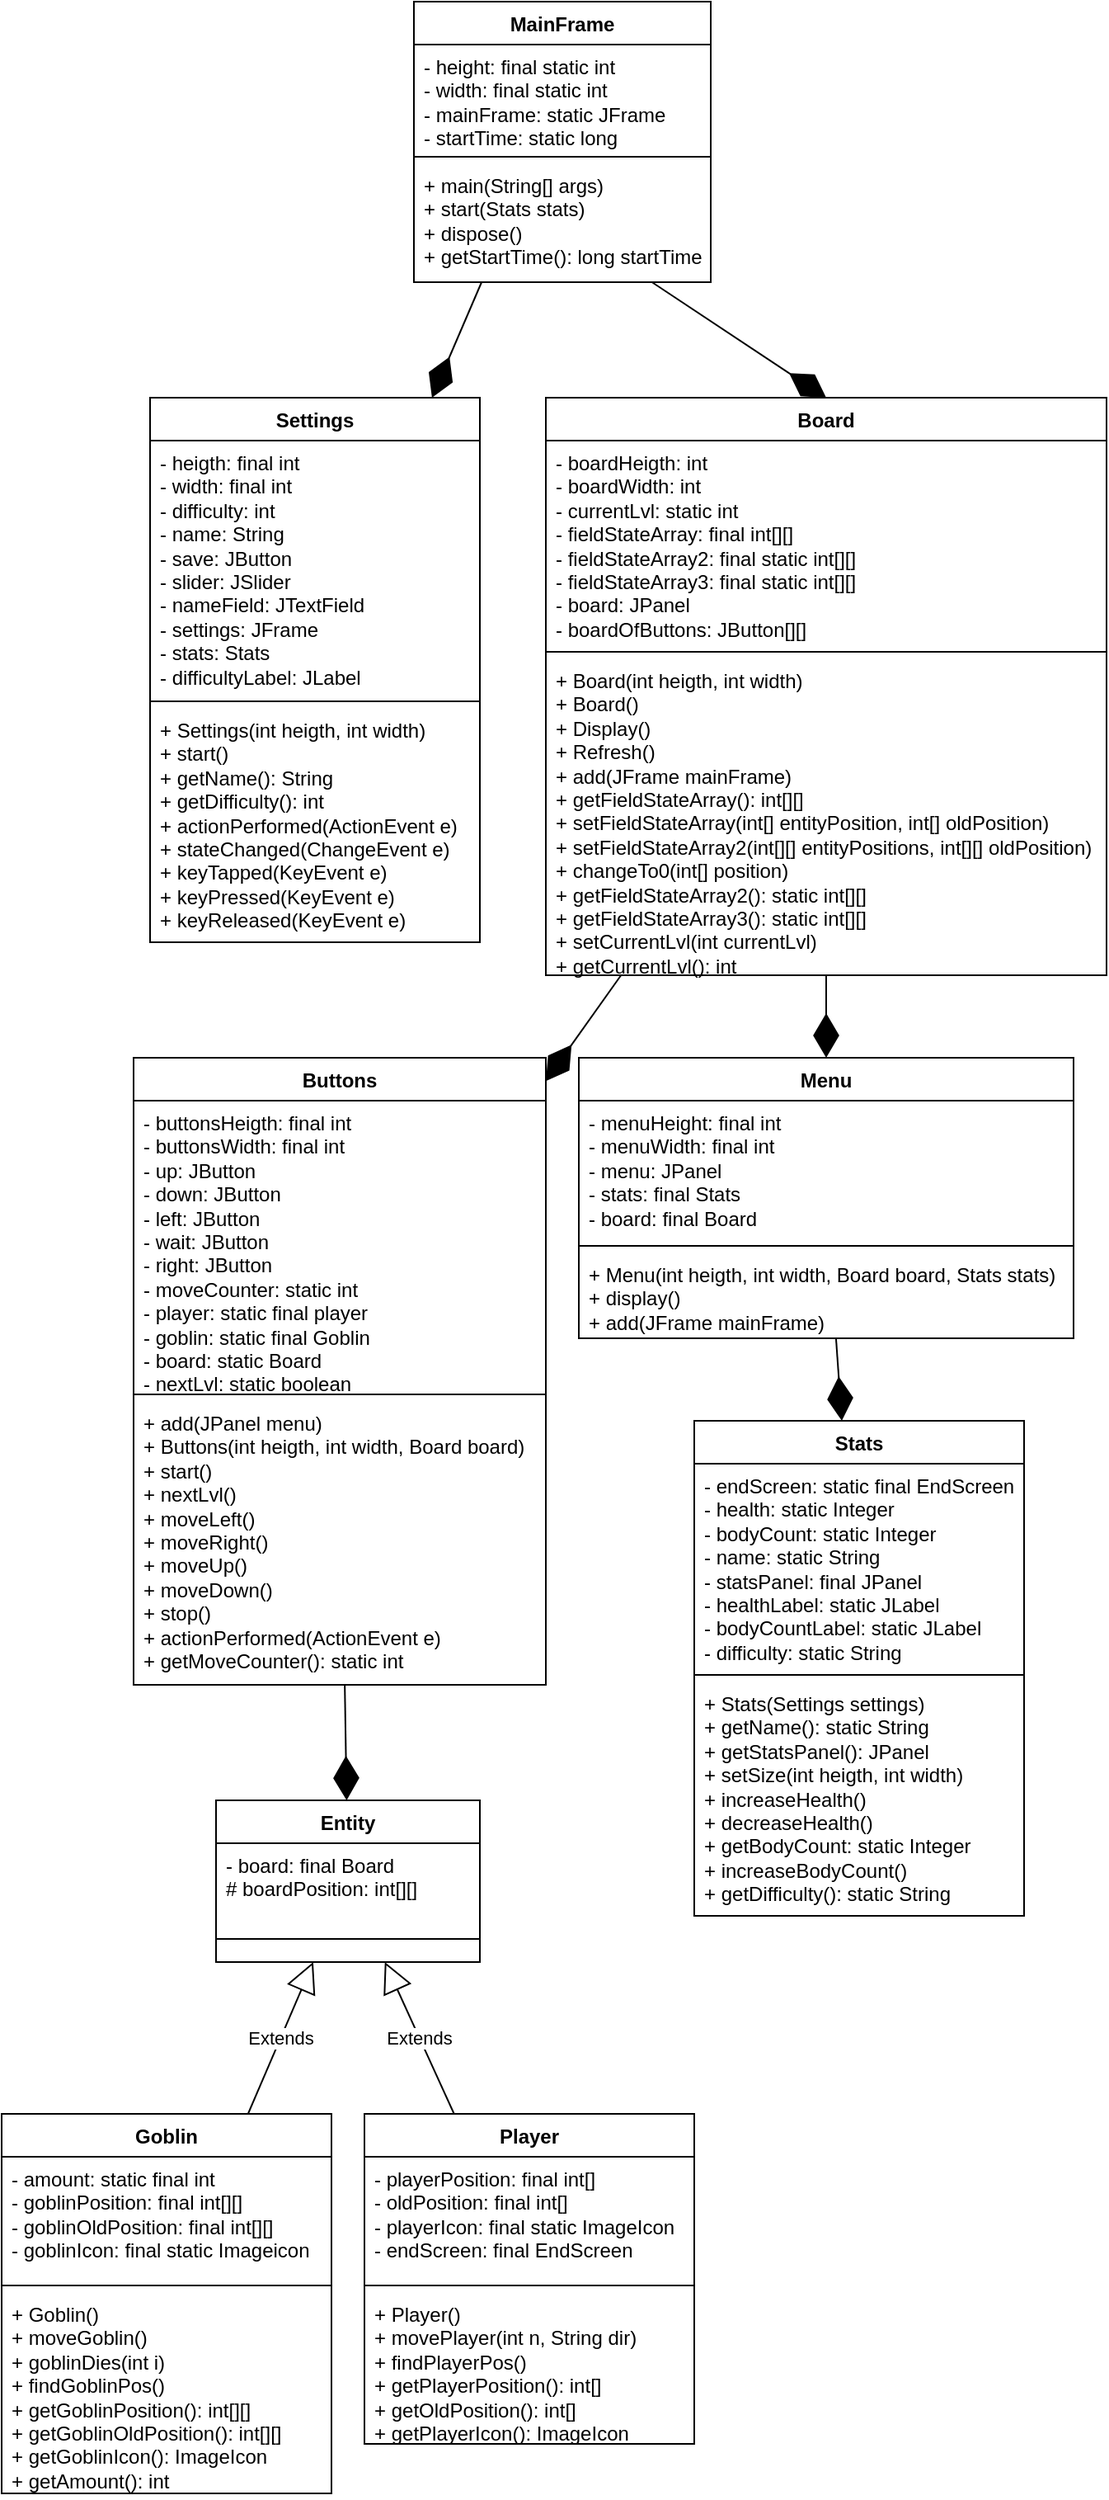 <mxfile version="21.3.2" type="github">
  <diagram id="C5RBs43oDa-KdzZeNtuy" name="Page-1">
    <mxGraphModel dx="1434" dy="916" grid="1" gridSize="10" guides="1" tooltips="1" connect="1" arrows="1" fold="1" page="1" pageScale="1" pageWidth="2339" pageHeight="3300" math="0" shadow="0">
      <root>
        <mxCell id="WIyWlLk6GJQsqaUBKTNV-0" />
        <mxCell id="WIyWlLk6GJQsqaUBKTNV-1" parent="WIyWlLk6GJQsqaUBKTNV-0" />
        <mxCell id="xqctljAPMphS5c5I9apy-0" value="Entity" style="swimlane;fontStyle=1;align=center;verticalAlign=top;childLayout=stackLayout;horizontal=1;startSize=26;horizontalStack=0;resizeParent=1;resizeParentMax=0;resizeLast=0;collapsible=1;marginBottom=0;whiteSpace=wrap;html=1;" vertex="1" parent="WIyWlLk6GJQsqaUBKTNV-1">
          <mxGeometry x="720" y="1330" width="160" height="98" as="geometry" />
        </mxCell>
        <mxCell id="xqctljAPMphS5c5I9apy-1" value="- board: final Board&lt;br&gt;# boardPosition: int[][]" style="text;strokeColor=none;fillColor=none;align=left;verticalAlign=top;spacingLeft=4;spacingRight=4;overflow=hidden;rotatable=0;points=[[0,0.5],[1,0.5]];portConstraint=eastwest;whiteSpace=wrap;html=1;" vertex="1" parent="xqctljAPMphS5c5I9apy-0">
          <mxGeometry y="26" width="160" height="44" as="geometry" />
        </mxCell>
        <mxCell id="xqctljAPMphS5c5I9apy-2" value="" style="line;strokeWidth=1;fillColor=none;align=left;verticalAlign=middle;spacingTop=-1;spacingLeft=3;spacingRight=3;rotatable=0;labelPosition=right;points=[];portConstraint=eastwest;strokeColor=inherit;" vertex="1" parent="xqctljAPMphS5c5I9apy-0">
          <mxGeometry y="70" width="160" height="28" as="geometry" />
        </mxCell>
        <mxCell id="xqctljAPMphS5c5I9apy-4" value="Goblin" style="swimlane;fontStyle=1;align=center;verticalAlign=top;childLayout=stackLayout;horizontal=1;startSize=26;horizontalStack=0;resizeParent=1;resizeParentMax=0;resizeLast=0;collapsible=1;marginBottom=0;whiteSpace=wrap;html=1;" vertex="1" parent="WIyWlLk6GJQsqaUBKTNV-1">
          <mxGeometry x="590" y="1520" width="200" height="230" as="geometry" />
        </mxCell>
        <mxCell id="xqctljAPMphS5c5I9apy-5" value="- amount: static final int&lt;br&gt;- goblinPosition: final int[][]&lt;br&gt;- goblinOldPosition: final int[][]&amp;nbsp;&lt;br&gt;- goblinIcon: final static Imageicon&lt;br&gt;" style="text;strokeColor=none;fillColor=none;align=left;verticalAlign=top;spacingLeft=4;spacingRight=4;overflow=hidden;rotatable=0;points=[[0,0.5],[1,0.5]];portConstraint=eastwest;whiteSpace=wrap;html=1;" vertex="1" parent="xqctljAPMphS5c5I9apy-4">
          <mxGeometry y="26" width="200" height="74" as="geometry" />
        </mxCell>
        <mxCell id="xqctljAPMphS5c5I9apy-6" value="" style="line;strokeWidth=1;fillColor=none;align=left;verticalAlign=middle;spacingTop=-1;spacingLeft=3;spacingRight=3;rotatable=0;labelPosition=right;points=[];portConstraint=eastwest;strokeColor=inherit;" vertex="1" parent="xqctljAPMphS5c5I9apy-4">
          <mxGeometry y="100" width="200" height="8" as="geometry" />
        </mxCell>
        <mxCell id="xqctljAPMphS5c5I9apy-7" value="+ Goblin()&lt;br&gt;+ moveGoblin()&lt;br&gt;+ goblinDies(int i)&lt;br&gt;+ findGoblinPos()&lt;br&gt;+ getGoblinPosition(): int[][]&lt;br&gt;+ getGoblinOldPosition(): int[][]&lt;br&gt;+ getGoblinIcon(): ImageIcon&lt;br&gt;+ getAmount(): int" style="text;strokeColor=none;fillColor=none;align=left;verticalAlign=top;spacingLeft=4;spacingRight=4;overflow=hidden;rotatable=0;points=[[0,0.5],[1,0.5]];portConstraint=eastwest;whiteSpace=wrap;html=1;" vertex="1" parent="xqctljAPMphS5c5I9apy-4">
          <mxGeometry y="108" width="200" height="122" as="geometry" />
        </mxCell>
        <mxCell id="xqctljAPMphS5c5I9apy-9" value="Player" style="swimlane;fontStyle=1;align=center;verticalAlign=top;childLayout=stackLayout;horizontal=1;startSize=26;horizontalStack=0;resizeParent=1;resizeParentMax=0;resizeLast=0;collapsible=1;marginBottom=0;whiteSpace=wrap;html=1;" vertex="1" parent="WIyWlLk6GJQsqaUBKTNV-1">
          <mxGeometry x="810" y="1520" width="200" height="200" as="geometry" />
        </mxCell>
        <mxCell id="xqctljAPMphS5c5I9apy-10" value="- playerPosition: final int[]&lt;br&gt;- oldPosition: final int[]&lt;br&gt;- playerIcon: final static ImageIcon&lt;br&gt;- endScreen: final EndScreen&lt;br&gt;" style="text;strokeColor=none;fillColor=none;align=left;verticalAlign=top;spacingLeft=4;spacingRight=4;overflow=hidden;rotatable=0;points=[[0,0.5],[1,0.5]];portConstraint=eastwest;whiteSpace=wrap;html=1;" vertex="1" parent="xqctljAPMphS5c5I9apy-9">
          <mxGeometry y="26" width="200" height="74" as="geometry" />
        </mxCell>
        <mxCell id="xqctljAPMphS5c5I9apy-11" value="" style="line;strokeWidth=1;fillColor=none;align=left;verticalAlign=middle;spacingTop=-1;spacingLeft=3;spacingRight=3;rotatable=0;labelPosition=right;points=[];portConstraint=eastwest;strokeColor=inherit;" vertex="1" parent="xqctljAPMphS5c5I9apy-9">
          <mxGeometry y="100" width="200" height="8" as="geometry" />
        </mxCell>
        <mxCell id="xqctljAPMphS5c5I9apy-12" value="+ Player()&lt;br&gt;+ movePlayer(int n, String dir)&lt;br&gt;+ findPlayerPos()&lt;br&gt;+ getPlayerPosition(): int[]&lt;br&gt;+ getOldPosition(): int[]&lt;br&gt;+ getPlayerIcon(): ImageIcon" style="text;strokeColor=none;fillColor=none;align=left;verticalAlign=top;spacingLeft=4;spacingRight=4;overflow=hidden;rotatable=0;points=[[0,0.5],[1,0.5]];portConstraint=eastwest;whiteSpace=wrap;html=1;" vertex="1" parent="xqctljAPMphS5c5I9apy-9">
          <mxGeometry y="108" width="200" height="92" as="geometry" />
        </mxCell>
        <mxCell id="xqctljAPMphS5c5I9apy-14" value="MainFrame" style="swimlane;fontStyle=1;align=center;verticalAlign=top;childLayout=stackLayout;horizontal=1;startSize=26;horizontalStack=0;resizeParent=1;resizeParentMax=0;resizeLast=0;collapsible=1;marginBottom=0;whiteSpace=wrap;html=1;" vertex="1" parent="WIyWlLk6GJQsqaUBKTNV-1">
          <mxGeometry x="840" y="240" width="180" height="170" as="geometry" />
        </mxCell>
        <mxCell id="xqctljAPMphS5c5I9apy-15" value="- height: final static int&lt;br&gt;- width: final static int&lt;br&gt;- mainFrame: static JFrame&lt;br&gt;- startTime: static long" style="text;strokeColor=none;fillColor=none;align=left;verticalAlign=top;spacingLeft=4;spacingRight=4;overflow=hidden;rotatable=0;points=[[0,0.5],[1,0.5]];portConstraint=eastwest;whiteSpace=wrap;html=1;" vertex="1" parent="xqctljAPMphS5c5I9apy-14">
          <mxGeometry y="26" width="180" height="64" as="geometry" />
        </mxCell>
        <mxCell id="xqctljAPMphS5c5I9apy-16" value="" style="line;strokeWidth=1;fillColor=none;align=left;verticalAlign=middle;spacingTop=-1;spacingLeft=3;spacingRight=3;rotatable=0;labelPosition=right;points=[];portConstraint=eastwest;strokeColor=inherit;" vertex="1" parent="xqctljAPMphS5c5I9apy-14">
          <mxGeometry y="90" width="180" height="8" as="geometry" />
        </mxCell>
        <mxCell id="xqctljAPMphS5c5I9apy-17" value="+ main(String[] args)&lt;br&gt;+ start(Stats stats)&lt;br&gt;+ dispose()&lt;br&gt;+ getStartTime(): long startTime" style="text;strokeColor=none;fillColor=none;align=left;verticalAlign=top;spacingLeft=4;spacingRight=4;overflow=hidden;rotatable=0;points=[[0,0.5],[1,0.5]];portConstraint=eastwest;whiteSpace=wrap;html=1;" vertex="1" parent="xqctljAPMphS5c5I9apy-14">
          <mxGeometry y="98" width="180" height="72" as="geometry" />
        </mxCell>
        <mxCell id="xqctljAPMphS5c5I9apy-18" value="Settings" style="swimlane;fontStyle=1;align=center;verticalAlign=top;childLayout=stackLayout;horizontal=1;startSize=26;horizontalStack=0;resizeParent=1;resizeParentMax=0;resizeLast=0;collapsible=1;marginBottom=0;whiteSpace=wrap;html=1;" vertex="1" parent="WIyWlLk6GJQsqaUBKTNV-1">
          <mxGeometry x="680" y="480" width="200" height="330" as="geometry" />
        </mxCell>
        <mxCell id="xqctljAPMphS5c5I9apy-19" value="- heigth: final int&lt;br&gt;- width: final int&lt;br&gt;- difficulty: int&lt;br&gt;- name: String&lt;br&gt;- save: JButton&lt;br&gt;- slider: JSlider&lt;br&gt;- nameField: JTextField&lt;br&gt;- settings: JFrame&lt;br&gt;- stats: Stats&lt;br&gt;- difficultyLabel: JLabel" style="text;strokeColor=none;fillColor=none;align=left;verticalAlign=top;spacingLeft=4;spacingRight=4;overflow=hidden;rotatable=0;points=[[0,0.5],[1,0.5]];portConstraint=eastwest;whiteSpace=wrap;html=1;" vertex="1" parent="xqctljAPMphS5c5I9apy-18">
          <mxGeometry y="26" width="200" height="154" as="geometry" />
        </mxCell>
        <mxCell id="xqctljAPMphS5c5I9apy-20" value="" style="line;strokeWidth=1;fillColor=none;align=left;verticalAlign=middle;spacingTop=-1;spacingLeft=3;spacingRight=3;rotatable=0;labelPosition=right;points=[];portConstraint=eastwest;strokeColor=inherit;" vertex="1" parent="xqctljAPMphS5c5I9apy-18">
          <mxGeometry y="180" width="200" height="8" as="geometry" />
        </mxCell>
        <mxCell id="xqctljAPMphS5c5I9apy-21" value="+ Settings(int heigth, int width)&lt;br&gt;+ start()&lt;br&gt;+ getName(): String&lt;br&gt;+ getDifficulty(): int&lt;br&gt;+ actionPerformed(ActionEvent e)&lt;br&gt;+ stateChanged(ChangeEvent e)&lt;br&gt;+ keyTapped(KeyEvent e)&lt;br&gt;+ keyPressed(KeyEvent e)&lt;br&gt;+ keyReleased(KeyEvent e)" style="text;strokeColor=none;fillColor=none;align=left;verticalAlign=top;spacingLeft=4;spacingRight=4;overflow=hidden;rotatable=0;points=[[0,0.5],[1,0.5]];portConstraint=eastwest;whiteSpace=wrap;html=1;" vertex="1" parent="xqctljAPMphS5c5I9apy-18">
          <mxGeometry y="188" width="200" height="142" as="geometry" />
        </mxCell>
        <mxCell id="xqctljAPMphS5c5I9apy-23" value="Board" style="swimlane;fontStyle=1;align=center;verticalAlign=top;childLayout=stackLayout;horizontal=1;startSize=26;horizontalStack=0;resizeParent=1;resizeParentMax=0;resizeLast=0;collapsible=1;marginBottom=0;whiteSpace=wrap;html=1;" vertex="1" parent="WIyWlLk6GJQsqaUBKTNV-1">
          <mxGeometry x="920" y="480" width="340" height="350" as="geometry" />
        </mxCell>
        <mxCell id="xqctljAPMphS5c5I9apy-24" value="- boardHeigth: int&lt;br&gt;- boardWidth: int&lt;br&gt;- currentLvl: static int&lt;br&gt;- fieldStateArray: final int[][]&lt;br&gt;- fieldStateArray2: final static int[][]&lt;br&gt;- fieldStateArray3: final static int[][]&lt;br&gt;- board: JPanel&lt;br&gt;- boardOfButtons: JButton[][]" style="text;strokeColor=none;fillColor=none;align=left;verticalAlign=top;spacingLeft=4;spacingRight=4;overflow=hidden;rotatable=0;points=[[0,0.5],[1,0.5]];portConstraint=eastwest;whiteSpace=wrap;html=1;" vertex="1" parent="xqctljAPMphS5c5I9apy-23">
          <mxGeometry y="26" width="340" height="124" as="geometry" />
        </mxCell>
        <mxCell id="xqctljAPMphS5c5I9apy-25" value="" style="line;strokeWidth=1;fillColor=none;align=left;verticalAlign=middle;spacingTop=-1;spacingLeft=3;spacingRight=3;rotatable=0;labelPosition=right;points=[];portConstraint=eastwest;strokeColor=inherit;" vertex="1" parent="xqctljAPMphS5c5I9apy-23">
          <mxGeometry y="150" width="340" height="8" as="geometry" />
        </mxCell>
        <mxCell id="xqctljAPMphS5c5I9apy-26" value="+&amp;nbsp;Board(int heigth, int width)&lt;br&gt;+ Board()&lt;br&gt;+ Display()&lt;br&gt;+ Refresh()&lt;br&gt;+ add(JFrame mainFrame)&lt;br&gt;+ getFieldStateArray(): int[][]&lt;br&gt;+ setFieldStateArray(int[] entityPosition, int[] oldPosition)&lt;br&gt;+ setFieldStateArray2(int[][] entityPositions, int[][] oldPosition)&lt;br&gt;+ changeTo0(int[] position)&lt;br&gt;+ getFieldStateArray2(): static int[][]&lt;br&gt;+ getFieldStateArray3(): static int[][]&lt;br&gt;+ setCurrentLvl(int currentLvl)&lt;br&gt;+ getCurrentLvl(): int" style="text;strokeColor=none;fillColor=none;align=left;verticalAlign=top;spacingLeft=4;spacingRight=4;overflow=hidden;rotatable=0;points=[[0,0.5],[1,0.5]];portConstraint=eastwest;whiteSpace=wrap;html=1;" vertex="1" parent="xqctljAPMphS5c5I9apy-23">
          <mxGeometry y="158" width="340" height="192" as="geometry" />
        </mxCell>
        <mxCell id="xqctljAPMphS5c5I9apy-27" value="" style="endArrow=diamondThin;endFill=1;endSize=24;html=1;rounded=0;entryX=0.5;entryY=0;entryDx=0;entryDy=0;" edge="1" parent="WIyWlLk6GJQsqaUBKTNV-1" source="xqctljAPMphS5c5I9apy-17" target="xqctljAPMphS5c5I9apy-23">
          <mxGeometry width="160" relative="1" as="geometry">
            <mxPoint x="780" y="570" as="sourcePoint" />
            <mxPoint x="940" y="570" as="targetPoint" />
          </mxGeometry>
        </mxCell>
        <mxCell id="xqctljAPMphS5c5I9apy-28" value="" style="endArrow=diamondThin;endFill=1;endSize=24;html=1;rounded=0;exitX=0.228;exitY=1;exitDx=0;exitDy=0;exitPerimeter=0;" edge="1" parent="WIyWlLk6GJQsqaUBKTNV-1" source="xqctljAPMphS5c5I9apy-17" target="xqctljAPMphS5c5I9apy-18">
          <mxGeometry width="160" relative="1" as="geometry">
            <mxPoint x="780" y="570" as="sourcePoint" />
            <mxPoint x="940" y="570" as="targetPoint" />
          </mxGeometry>
        </mxCell>
        <mxCell id="xqctljAPMphS5c5I9apy-29" value="" style="endArrow=diamondThin;endFill=1;endSize=24;html=1;rounded=0;" edge="1" parent="WIyWlLk6GJQsqaUBKTNV-1" source="xqctljAPMphS5c5I9apy-34" target="xqctljAPMphS5c5I9apy-0">
          <mxGeometry width="160" relative="1" as="geometry">
            <mxPoint x="780" y="770" as="sourcePoint" />
            <mxPoint x="940" y="770" as="targetPoint" />
          </mxGeometry>
        </mxCell>
        <mxCell id="xqctljAPMphS5c5I9apy-32" value="Extends" style="endArrow=block;endSize=16;endFill=0;html=1;rounded=0;" edge="1" parent="WIyWlLk6GJQsqaUBKTNV-1" source="xqctljAPMphS5c5I9apy-4" target="xqctljAPMphS5c5I9apy-0">
          <mxGeometry width="160" relative="1" as="geometry">
            <mxPoint x="780" y="870" as="sourcePoint" />
            <mxPoint x="940" y="870" as="targetPoint" />
          </mxGeometry>
        </mxCell>
        <mxCell id="xqctljAPMphS5c5I9apy-33" value="Extends" style="endArrow=block;endSize=16;endFill=0;html=1;rounded=0;" edge="1" parent="WIyWlLk6GJQsqaUBKTNV-1" source="xqctljAPMphS5c5I9apy-9" target="xqctljAPMphS5c5I9apy-0">
          <mxGeometry width="160" relative="1" as="geometry">
            <mxPoint x="780" y="870" as="sourcePoint" />
            <mxPoint x="940" y="870" as="targetPoint" />
          </mxGeometry>
        </mxCell>
        <mxCell id="xqctljAPMphS5c5I9apy-34" value="Buttons" style="swimlane;fontStyle=1;align=center;verticalAlign=top;childLayout=stackLayout;horizontal=1;startSize=26;horizontalStack=0;resizeParent=1;resizeParentMax=0;resizeLast=0;collapsible=1;marginBottom=0;whiteSpace=wrap;html=1;" vertex="1" parent="WIyWlLk6GJQsqaUBKTNV-1">
          <mxGeometry x="670" y="880" width="250" height="380" as="geometry" />
        </mxCell>
        <mxCell id="xqctljAPMphS5c5I9apy-35" value="- buttonsHeigth: final int&lt;br&gt;- buttonsWidth: final int&lt;br&gt;- up: JButton&lt;br&gt;- down: JButton&lt;br&gt;- left: JButton&lt;br&gt;- wait: JButton&lt;br&gt;- right: JButton&lt;br&gt;- moveCounter: static int&lt;br&gt;- player: static final player&lt;br&gt;- goblin: static final Goblin&lt;br&gt;- board: static Board&lt;br&gt;- nextLvl: static boolean" style="text;strokeColor=none;fillColor=none;align=left;verticalAlign=top;spacingLeft=4;spacingRight=4;overflow=hidden;rotatable=0;points=[[0,0.5],[1,0.5]];portConstraint=eastwest;whiteSpace=wrap;html=1;" vertex="1" parent="xqctljAPMphS5c5I9apy-34">
          <mxGeometry y="26" width="250" height="174" as="geometry" />
        </mxCell>
        <mxCell id="xqctljAPMphS5c5I9apy-36" value="" style="line;strokeWidth=1;fillColor=none;align=left;verticalAlign=middle;spacingTop=-1;spacingLeft=3;spacingRight=3;rotatable=0;labelPosition=right;points=[];portConstraint=eastwest;strokeColor=inherit;" vertex="1" parent="xqctljAPMphS5c5I9apy-34">
          <mxGeometry y="200" width="250" height="8" as="geometry" />
        </mxCell>
        <mxCell id="xqctljAPMphS5c5I9apy-37" value="+ add(JPanel menu)&lt;br&gt;+ Buttons(int heigth, int width, Board board)&lt;br&gt;+ start()&lt;br&gt;+ nextLvl()&lt;br&gt;+ moveLeft()&lt;br&gt;+ moveRight()&lt;br&gt;+ moveUp()&lt;br&gt;+ moveDown()&lt;br&gt;+ stop()&lt;br&gt;+ actionPerformed(ActionEvent e)&lt;br&gt;+ getMoveCounter(): static int" style="text;strokeColor=none;fillColor=none;align=left;verticalAlign=top;spacingLeft=4;spacingRight=4;overflow=hidden;rotatable=0;points=[[0,0.5],[1,0.5]];portConstraint=eastwest;whiteSpace=wrap;html=1;" vertex="1" parent="xqctljAPMphS5c5I9apy-34">
          <mxGeometry y="208" width="250" height="172" as="geometry" />
        </mxCell>
        <mxCell id="xqctljAPMphS5c5I9apy-38" value="" style="endArrow=diamondThin;endFill=1;endSize=24;html=1;rounded=0;" edge="1" parent="WIyWlLk6GJQsqaUBKTNV-1" source="xqctljAPMphS5c5I9apy-23" target="xqctljAPMphS5c5I9apy-34">
          <mxGeometry width="160" relative="1" as="geometry">
            <mxPoint x="1110" y="770" as="sourcePoint" />
            <mxPoint x="1270" y="770" as="targetPoint" />
          </mxGeometry>
        </mxCell>
        <mxCell id="xqctljAPMphS5c5I9apy-39" value="Menu" style="swimlane;fontStyle=1;align=center;verticalAlign=top;childLayout=stackLayout;horizontal=1;startSize=26;horizontalStack=0;resizeParent=1;resizeParentMax=0;resizeLast=0;collapsible=1;marginBottom=0;whiteSpace=wrap;html=1;" vertex="1" parent="WIyWlLk6GJQsqaUBKTNV-1">
          <mxGeometry x="940" y="880" width="300" height="170" as="geometry" />
        </mxCell>
        <mxCell id="xqctljAPMphS5c5I9apy-40" value="- menuHeight: final int&lt;br&gt;- menuWidth: final int&lt;br&gt;- menu: JPanel&lt;br&gt;- stats: final Stats&lt;br&gt;- board: final Board&lt;br&gt;" style="text;strokeColor=none;fillColor=none;align=left;verticalAlign=top;spacingLeft=4;spacingRight=4;overflow=hidden;rotatable=0;points=[[0,0.5],[1,0.5]];portConstraint=eastwest;whiteSpace=wrap;html=1;" vertex="1" parent="xqctljAPMphS5c5I9apy-39">
          <mxGeometry y="26" width="300" height="84" as="geometry" />
        </mxCell>
        <mxCell id="xqctljAPMphS5c5I9apy-41" value="" style="line;strokeWidth=1;fillColor=none;align=left;verticalAlign=middle;spacingTop=-1;spacingLeft=3;spacingRight=3;rotatable=0;labelPosition=right;points=[];portConstraint=eastwest;strokeColor=inherit;" vertex="1" parent="xqctljAPMphS5c5I9apy-39">
          <mxGeometry y="110" width="300" height="8" as="geometry" />
        </mxCell>
        <mxCell id="xqctljAPMphS5c5I9apy-42" value="+ Menu(int heigth, int width, Board board, Stats stats)&lt;br&gt;+ display()&lt;br&gt;+ add(JFrame mainFrame)" style="text;strokeColor=none;fillColor=none;align=left;verticalAlign=top;spacingLeft=4;spacingRight=4;overflow=hidden;rotatable=0;points=[[0,0.5],[1,0.5]];portConstraint=eastwest;whiteSpace=wrap;html=1;" vertex="1" parent="xqctljAPMphS5c5I9apy-39">
          <mxGeometry y="118" width="300" height="52" as="geometry" />
        </mxCell>
        <mxCell id="xqctljAPMphS5c5I9apy-43" value="" style="endArrow=diamondThin;endFill=1;endSize=24;html=1;rounded=0;" edge="1" parent="WIyWlLk6GJQsqaUBKTNV-1" source="xqctljAPMphS5c5I9apy-23" target="xqctljAPMphS5c5I9apy-39">
          <mxGeometry width="160" relative="1" as="geometry">
            <mxPoint x="1110" y="770" as="sourcePoint" />
            <mxPoint x="1270" y="770" as="targetPoint" />
          </mxGeometry>
        </mxCell>
        <mxCell id="xqctljAPMphS5c5I9apy-44" value="Stats" style="swimlane;fontStyle=1;align=center;verticalAlign=top;childLayout=stackLayout;horizontal=1;startSize=26;horizontalStack=0;resizeParent=1;resizeParentMax=0;resizeLast=0;collapsible=1;marginBottom=0;whiteSpace=wrap;html=1;" vertex="1" parent="WIyWlLk6GJQsqaUBKTNV-1">
          <mxGeometry x="1010" y="1100" width="200" height="300" as="geometry" />
        </mxCell>
        <mxCell id="xqctljAPMphS5c5I9apy-45" value="- endScreen: static final EndScreen&lt;br&gt;- health: static Integer&lt;br&gt;- bodyCount: static Integer&lt;br&gt;- name: static String&lt;br&gt;- statsPanel: final JPanel&lt;br&gt;- healthLabel: static JLabel&lt;br&gt;- bodyCountLabel: static JLabel&lt;br&gt;- difficulty: static String" style="text;strokeColor=none;fillColor=none;align=left;verticalAlign=top;spacingLeft=4;spacingRight=4;overflow=hidden;rotatable=0;points=[[0,0.5],[1,0.5]];portConstraint=eastwest;whiteSpace=wrap;html=1;" vertex="1" parent="xqctljAPMphS5c5I9apy-44">
          <mxGeometry y="26" width="200" height="124" as="geometry" />
        </mxCell>
        <mxCell id="xqctljAPMphS5c5I9apy-46" value="" style="line;strokeWidth=1;fillColor=none;align=left;verticalAlign=middle;spacingTop=-1;spacingLeft=3;spacingRight=3;rotatable=0;labelPosition=right;points=[];portConstraint=eastwest;strokeColor=inherit;" vertex="1" parent="xqctljAPMphS5c5I9apy-44">
          <mxGeometry y="150" width="200" height="8" as="geometry" />
        </mxCell>
        <mxCell id="xqctljAPMphS5c5I9apy-47" value="+ Stats(Settings settings)&lt;br&gt;+ getName(): static String&lt;br&gt;+ getStatsPanel(): JPanel&lt;br&gt;+ setSize(int heigth, int width)&lt;br&gt;+ increaseHealth()&lt;br&gt;+ decreaseHealth()&lt;br&gt;+ getBodyCount: static Integer&lt;br&gt;+ increaseBodyCount()&lt;br&gt;+ getDifficulty(): static String" style="text;strokeColor=none;fillColor=none;align=left;verticalAlign=top;spacingLeft=4;spacingRight=4;overflow=hidden;rotatable=0;points=[[0,0.5],[1,0.5]];portConstraint=eastwest;whiteSpace=wrap;html=1;" vertex="1" parent="xqctljAPMphS5c5I9apy-44">
          <mxGeometry y="158" width="200" height="142" as="geometry" />
        </mxCell>
        <mxCell id="xqctljAPMphS5c5I9apy-48" value="" style="endArrow=diamondThin;endFill=1;endSize=24;html=1;rounded=0;" edge="1" parent="WIyWlLk6GJQsqaUBKTNV-1" source="xqctljAPMphS5c5I9apy-39" target="xqctljAPMphS5c5I9apy-44">
          <mxGeometry width="160" relative="1" as="geometry">
            <mxPoint x="1110" y="970" as="sourcePoint" />
            <mxPoint x="1270" y="970" as="targetPoint" />
          </mxGeometry>
        </mxCell>
      </root>
    </mxGraphModel>
  </diagram>
</mxfile>
